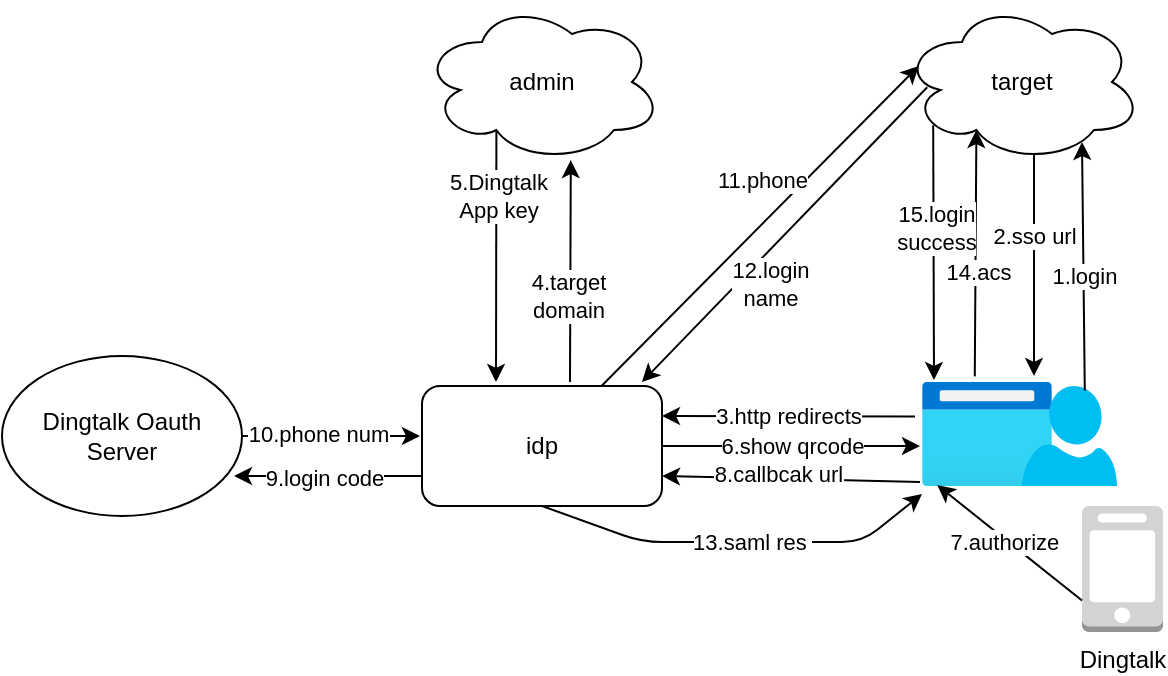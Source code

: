 <mxfile>
    <diagram id="UeHP5iiRzbtNr5ivrMwh" name="第 1 页">
        <mxGraphModel dx="625" dy="324" grid="1" gridSize="10" guides="1" tooltips="1" connect="1" arrows="1" fold="1" page="1" pageScale="1" pageWidth="827" pageHeight="1169" math="0" shadow="0">
            <root>
                <mxCell id="0"/>
                <mxCell id="1" parent="0"/>
                <mxCell id="5" value="Dingtalk" style="outlineConnect=0;dashed=0;verticalLabelPosition=bottom;verticalAlign=top;align=center;html=1;shape=mxgraph.aws3.mobile_client;fillColor=#D2D3D3;gradientColor=none;" parent="1" vertex="1">
                    <mxGeometry x="570" y="282" width="40.5" height="63" as="geometry"/>
                </mxCell>
                <mxCell id="6" value="idp" style="rounded=1;whiteSpace=wrap;html=1;" parent="1" vertex="1">
                    <mxGeometry x="240" y="222" width="120" height="60" as="geometry"/>
                </mxCell>
                <mxCell id="7" value="" style="aspect=fixed;html=1;points=[];align=center;image;fontSize=12;image=img/lib/azure2/general/Browser.svg;" parent="1" vertex="1">
                    <mxGeometry x="490" y="220" width="65" height="52" as="geometry"/>
                </mxCell>
                <mxCell id="9" value="" style="verticalLabelPosition=bottom;html=1;verticalAlign=top;align=center;strokeColor=none;fillColor=#00BEF2;shape=mxgraph.azure.user;" parent="1" vertex="1">
                    <mxGeometry x="540" y="222" width="47.5" height="50" as="geometry"/>
                </mxCell>
                <mxCell id="10" value="target" style="ellipse;shape=cloud;whiteSpace=wrap;html=1;" parent="1" vertex="1">
                    <mxGeometry x="480" y="30" width="120" height="80" as="geometry"/>
                </mxCell>
                <mxCell id="11" value="admin" style="ellipse;shape=cloud;whiteSpace=wrap;html=1;" parent="1" vertex="1">
                    <mxGeometry x="240" y="30" width="120" height="80" as="geometry"/>
                </mxCell>
                <mxCell id="12" value="" style="endArrow=classic;html=1;exitX=0.661;exitY=0.044;exitDx=0;exitDy=0;exitPerimeter=0;" parent="1" source="9" edge="1">
                    <mxGeometry width="50" height="50" relative="1" as="geometry">
                        <mxPoint x="570" y="203" as="sourcePoint"/>
                        <mxPoint x="570" y="100" as="targetPoint"/>
                    </mxGeometry>
                </mxCell>
                <mxCell id="51" value="1.login" style="edgeLabel;html=1;align=center;verticalAlign=middle;resizable=0;points=[];" parent="12" vertex="1" connectable="0">
                    <mxGeometry x="-0.072" relative="1" as="geometry">
                        <mxPoint as="offset"/>
                    </mxGeometry>
                </mxCell>
                <mxCell id="13" value="" style="endArrow=classic;html=1;exitX=0.55;exitY=0.95;exitDx=0;exitDy=0;exitPerimeter=0;" parent="1" source="10" edge="1">
                    <mxGeometry width="50" height="50" relative="1" as="geometry">
                        <mxPoint x="520" y="110" as="sourcePoint"/>
                        <mxPoint x="546" y="217" as="targetPoint"/>
                    </mxGeometry>
                </mxCell>
                <mxCell id="43" value="2.sso url" style="edgeLabel;html=1;align=center;verticalAlign=middle;resizable=0;points=[];" parent="13" vertex="1" connectable="0">
                    <mxGeometry x="-0.273" relative="1" as="geometry">
                        <mxPoint as="offset"/>
                    </mxGeometry>
                </mxCell>
                <mxCell id="14" value="3.http redirects" style="endArrow=classic;html=1;exitX=-0.054;exitY=0.332;exitDx=0;exitDy=0;exitPerimeter=0;entryX=1;entryY=0.25;entryDx=0;entryDy=0;" parent="1" source="7" target="6" edge="1">
                    <mxGeometry width="50" height="50" relative="1" as="geometry">
                        <mxPoint x="330" y="240" as="sourcePoint"/>
                        <mxPoint x="380" y="190" as="targetPoint"/>
                    </mxGeometry>
                </mxCell>
                <mxCell id="15" value="" style="endArrow=classic;html=1;entryX=0.62;entryY=0.988;entryDx=0;entryDy=0;entryPerimeter=0;" parent="1" target="11" edge="1">
                    <mxGeometry width="50" height="50" relative="1" as="geometry">
                        <mxPoint x="314" y="220" as="sourcePoint"/>
                        <mxPoint x="340" y="105" as="targetPoint"/>
                    </mxGeometry>
                </mxCell>
                <mxCell id="49" value="4.target &lt;br&gt;domain" style="edgeLabel;html=1;align=center;verticalAlign=middle;resizable=0;points=[];" parent="15" vertex="1" connectable="0">
                    <mxGeometry x="-0.22" y="1" relative="1" as="geometry">
                        <mxPoint as="offset"/>
                    </mxGeometry>
                </mxCell>
                <mxCell id="16" value="" style="endArrow=classic;html=1;exitX=0.31;exitY=0.8;exitDx=0;exitDy=0;exitPerimeter=0;" parent="1" source="11" edge="1">
                    <mxGeometry width="50" height="50" relative="1" as="geometry">
                        <mxPoint x="330" y="240" as="sourcePoint"/>
                        <mxPoint x="277" y="220" as="targetPoint"/>
                    </mxGeometry>
                </mxCell>
                <mxCell id="56" value="5.Dingtalk&lt;br&gt;App key" style="edgeLabel;html=1;align=center;verticalAlign=middle;resizable=0;points=[];" parent="16" vertex="1" connectable="0">
                    <mxGeometry x="-0.486" y="1" relative="1" as="geometry">
                        <mxPoint as="offset"/>
                    </mxGeometry>
                </mxCell>
                <mxCell id="17" value="6.show qrcode" style="endArrow=classic;html=1;exitX=1;exitY=0.5;exitDx=0;exitDy=0;" parent="1" source="6" edge="1">
                    <mxGeometry width="50" height="50" relative="1" as="geometry">
                        <mxPoint x="330" y="270" as="sourcePoint"/>
                        <mxPoint x="489" y="252" as="targetPoint"/>
                    </mxGeometry>
                </mxCell>
                <mxCell id="20" value="7.authorize&amp;nbsp;&amp;nbsp;" style="endArrow=classic;html=1;exitX=0;exitY=0.75;exitDx=0;exitDy=0;exitPerimeter=0;entryX=0.117;entryY=0.991;entryDx=0;entryDy=0;entryPerimeter=0;" parent="1" source="5" target="7" edge="1">
                    <mxGeometry width="50" height="50" relative="1" as="geometry">
                        <mxPoint x="330" y="240" as="sourcePoint"/>
                        <mxPoint x="380" y="190" as="targetPoint"/>
                    </mxGeometry>
                </mxCell>
                <mxCell id="22" value="Dingtalk Oauth Server" style="ellipse;whiteSpace=wrap;html=1;" parent="1" vertex="1">
                    <mxGeometry x="30" y="207" width="120" height="80" as="geometry"/>
                </mxCell>
                <mxCell id="23" value="" style="endArrow=classic;html=1;exitX=0;exitY=0.75;exitDx=0;exitDy=0;" parent="1" source="6" edge="1">
                    <mxGeometry width="50" height="50" relative="1" as="geometry">
                        <mxPoint x="240" y="235" as="sourcePoint"/>
                        <mxPoint x="146" y="267" as="targetPoint"/>
                    </mxGeometry>
                </mxCell>
                <mxCell id="50" value="9.login code" style="edgeLabel;html=1;align=center;verticalAlign=middle;resizable=0;points=[];" parent="23" vertex="1" connectable="0">
                    <mxGeometry x="0.045" y="1" relative="1" as="geometry">
                        <mxPoint as="offset"/>
                    </mxGeometry>
                </mxCell>
                <mxCell id="27" value="" style="endArrow=classic;html=1;exitX=1;exitY=0.5;exitDx=0;exitDy=0;" parent="1" source="22" edge="1">
                    <mxGeometry width="50" height="50" relative="1" as="geometry">
                        <mxPoint x="150" y="259" as="sourcePoint"/>
                        <mxPoint x="239" y="247" as="targetPoint"/>
                    </mxGeometry>
                </mxCell>
                <mxCell id="28" value="10.phone num" style="edgeLabel;html=1;align=center;verticalAlign=middle;resizable=0;points=[];" parent="27" vertex="1" connectable="0">
                    <mxGeometry x="-0.141" y="1" relative="1" as="geometry">
                        <mxPoint as="offset"/>
                    </mxGeometry>
                </mxCell>
                <mxCell id="36" value="" style="endArrow=classic;html=1;entryX=0.07;entryY=0.4;entryDx=0;entryDy=0;entryPerimeter=0;" parent="1" source="6" target="10" edge="1">
                    <mxGeometry width="50" height="50" relative="1" as="geometry">
                        <mxPoint x="340" y="220" as="sourcePoint"/>
                        <mxPoint x="350" y="190" as="targetPoint"/>
                    </mxGeometry>
                </mxCell>
                <mxCell id="55" value="11.phone" style="edgeLabel;html=1;align=center;verticalAlign=middle;resizable=0;points=[];" parent="36" vertex="1" connectable="0">
                    <mxGeometry x="0.292" relative="1" as="geometry">
                        <mxPoint x="-22" as="offset"/>
                    </mxGeometry>
                </mxCell>
                <mxCell id="38" value="" style="endArrow=classic;html=1;exitX=0.105;exitY=0.533;exitDx=0;exitDy=0;exitPerimeter=0;" parent="1" source="10" edge="1">
                    <mxGeometry width="50" height="50" relative="1" as="geometry">
                        <mxPoint x="300" y="240" as="sourcePoint"/>
                        <mxPoint x="350" y="220" as="targetPoint"/>
                    </mxGeometry>
                </mxCell>
                <mxCell id="48" value="12.login&lt;br&gt;name" style="edgeLabel;html=1;align=center;verticalAlign=middle;resizable=0;points=[];" parent="38" vertex="1" connectable="0">
                    <mxGeometry x="0.319" y="1" relative="1" as="geometry">
                        <mxPoint x="14" as="offset"/>
                    </mxGeometry>
                </mxCell>
                <mxCell id="40" value="" style="endArrow=classic;html=1;exitX=0.5;exitY=1;exitDx=0;exitDy=0;" parent="1" source="6" edge="1">
                    <mxGeometry width="50" height="50" relative="1" as="geometry">
                        <mxPoint x="300" y="230" as="sourcePoint"/>
                        <mxPoint x="490" y="276" as="targetPoint"/>
                        <Array as="points">
                            <mxPoint x="350" y="300"/>
                            <mxPoint x="460" y="300"/>
                        </Array>
                    </mxGeometry>
                </mxCell>
                <mxCell id="41" value="13.saml res&amp;nbsp;" style="edgeLabel;html=1;align=center;verticalAlign=middle;resizable=0;points=[];" parent="40" vertex="1" connectable="0">
                    <mxGeometry x="-0.332" relative="1" as="geometry">
                        <mxPoint x="40" as="offset"/>
                    </mxGeometry>
                </mxCell>
                <mxCell id="44" value="" style="endArrow=classic;html=1;entryX=0.31;entryY=0.8;entryDx=0;entryDy=0;entryPerimeter=0;exitX=0.406;exitY=-0.054;exitDx=0;exitDy=0;exitPerimeter=0;" parent="1" source="7" target="10" edge="1">
                    <mxGeometry width="50" height="50" relative="1" as="geometry">
                        <mxPoint x="517" y="210" as="sourcePoint"/>
                        <mxPoint x="350" y="180" as="targetPoint"/>
                    </mxGeometry>
                </mxCell>
                <mxCell id="45" value="14.acs" style="edgeLabel;html=1;align=center;verticalAlign=middle;resizable=0;points=[];" parent="44" vertex="1" connectable="0">
                    <mxGeometry x="-0.156" y="-1" relative="1" as="geometry">
                        <mxPoint as="offset"/>
                    </mxGeometry>
                </mxCell>
                <mxCell id="46" value="" style="endArrow=classic;html=1;exitX=0.13;exitY=0.77;exitDx=0;exitDy=0;exitPerimeter=0;" parent="1" source="10" edge="1">
                    <mxGeometry width="50" height="50" relative="1" as="geometry">
                        <mxPoint x="496" y="100" as="sourcePoint"/>
                        <mxPoint x="496" y="219" as="targetPoint"/>
                    </mxGeometry>
                </mxCell>
                <mxCell id="47" value="15.login&lt;br&gt;success" style="edgeLabel;html=1;align=center;verticalAlign=middle;resizable=0;points=[];" parent="46" vertex="1" connectable="0">
                    <mxGeometry x="-0.19" y="1" relative="1" as="geometry">
                        <mxPoint as="offset"/>
                    </mxGeometry>
                </mxCell>
                <mxCell id="57" value="" style="endArrow=classic;html=1;entryX=1;entryY=0.75;entryDx=0;entryDy=0;" parent="1" target="6" edge="1">
                    <mxGeometry width="50" height="50" relative="1" as="geometry">
                        <mxPoint x="489" y="270" as="sourcePoint"/>
                        <mxPoint x="363" y="274" as="targetPoint"/>
                    </mxGeometry>
                </mxCell>
                <mxCell id="58" value="8.callbcak url" style="edgeLabel;html=1;align=center;verticalAlign=middle;resizable=0;points=[];" parent="57" vertex="1" connectable="0">
                    <mxGeometry x="0.191" relative="1" as="geometry">
                        <mxPoint x="6" y="-2" as="offset"/>
                    </mxGeometry>
                </mxCell>
            </root>
        </mxGraphModel>
    </diagram>
    <diagram id="oiAxhKVIcOJLDFh5VKDG" name="第 2 页">
        <mxGraphModel dx="625" dy="324" grid="1" gridSize="10" guides="1" tooltips="1" connect="1" arrows="1" fold="1" page="1" pageScale="1" pageWidth="827" pageHeight="1169" math="0" shadow="0">
            <root>
                <mxCell id="34KWvbuIYMuc43gUumHH-0"/>
                <mxCell id="34KWvbuIYMuc43gUumHH-1" parent="34KWvbuIYMuc43gUumHH-0"/>
                <mxCell id="34KWvbuIYMuc43gUumHH-3" value="Dingtalk mini app" style="outlineConnect=0;dashed=0;verticalLabelPosition=bottom;verticalAlign=top;align=center;html=1;shape=mxgraph.aws3.mobile_client;fillColor=#D2D3D3;gradientColor=none;" parent="34KWvbuIYMuc43gUumHH-1" vertex="1">
                    <mxGeometry x="240" y="320" width="40.5" height="63" as="geometry"/>
                </mxCell>
                <mxCell id="34KWvbuIYMuc43gUumHH-4" value="server" style="rounded=1;whiteSpace=wrap;html=1;" parent="34KWvbuIYMuc43gUumHH-1" vertex="1">
                    <mxGeometry x="200.25" y="140" width="120" height="60" as="geometry"/>
                </mxCell>
                <mxCell id="34KWvbuIYMuc43gUumHH-6" value="Dingtalk Server" style="rounded=1;whiteSpace=wrap;html=1;" parent="34KWvbuIYMuc43gUumHH-1" vertex="1">
                    <mxGeometry x="10" y="140" width="120" height="60" as="geometry"/>
                </mxCell>
                <mxCell id="0p8VEjAjzrCLugpagfs--0" value="kintone" style="ellipse;shape=cloud;whiteSpace=wrap;html=1;" parent="34KWvbuIYMuc43gUumHH-1" vertex="1">
                    <mxGeometry x="400" y="130" width="120" height="80" as="geometry"/>
                </mxCell>
                <mxCell id="0p8VEjAjzrCLugpagfs--1" value="" style="endArrow=classic;html=1;exitX=0.75;exitY=0;exitDx=0;exitDy=0;exitPerimeter=0;entryX=0.908;entryY=1.019;entryDx=0;entryDy=0;entryPerimeter=0;" parent="34KWvbuIYMuc43gUumHH-1" source="34KWvbuIYMuc43gUumHH-3" target="34KWvbuIYMuc43gUumHH-4" edge="1">
                    <mxGeometry width="50" height="50" relative="1" as="geometry">
                        <mxPoint x="300" y="190" as="sourcePoint"/>
                        <mxPoint x="350" y="140" as="targetPoint"/>
                    </mxGeometry>
                </mxCell>
                <mxCell id="0p8VEjAjzrCLugpagfs--2" value="1.home" style="edgeLabel;html=1;align=center;verticalAlign=middle;resizable=0;points=[];" parent="0p8VEjAjzrCLugpagfs--1" vertex="1" connectable="0">
                    <mxGeometry x="0.012" y="-1" relative="1" as="geometry">
                        <mxPoint as="offset"/>
                    </mxGeometry>
                </mxCell>
                <mxCell id="0p8VEjAjzrCLugpagfs--3" value="2.303" style="endArrow=classic;html=1;exitX=1;exitY=0.25;exitDx=0;exitDy=0;entryX=0.127;entryY=0.308;entryDx=0;entryDy=0;entryPerimeter=0;" parent="34KWvbuIYMuc43gUumHH-1" source="34KWvbuIYMuc43gUumHH-4" target="0p8VEjAjzrCLugpagfs--0" edge="1">
                    <mxGeometry width="50" height="50" relative="1" as="geometry">
                        <mxPoint x="300" y="190" as="sourcePoint"/>
                        <mxPoint x="410" y="185" as="targetPoint"/>
                    </mxGeometry>
                </mxCell>
                <mxCell id="0p8VEjAjzrCLugpagfs--4" value="" style="endArrow=classic;html=1;exitX=0.16;exitY=0.55;exitDx=0;exitDy=0;exitPerimeter=0;entryX=0.98;entryY=0.02;entryDx=0;entryDy=0;entryPerimeter=0;" parent="34KWvbuIYMuc43gUumHH-1" source="0p8VEjAjzrCLugpagfs--0" target="34KWvbuIYMuc43gUumHH-3" edge="1">
                    <mxGeometry width="50" height="50" relative="1" as="geometry">
                        <mxPoint x="300" y="190" as="sourcePoint"/>
                        <mxPoint x="320" y="94" as="targetPoint"/>
                    </mxGeometry>
                </mxCell>
                <mxCell id="krBA6IDkUmny7_4n3WGN-2" value="3.SSO" style="edgeLabel;html=1;align=center;verticalAlign=middle;resizable=0;points=[];" parent="0p8VEjAjzrCLugpagfs--4" vertex="1" connectable="0">
                    <mxGeometry x="-0.189" y="1" relative="1" as="geometry">
                        <mxPoint as="offset"/>
                    </mxGeometry>
                </mxCell>
                <mxCell id="krBA6IDkUmny7_4n3WGN-0" value="admin" style="ellipse;shape=cloud;whiteSpace=wrap;html=1;" parent="34KWvbuIYMuc43gUumHH-1" vertex="1">
                    <mxGeometry x="200.25" width="120" height="80" as="geometry"/>
                </mxCell>
                <mxCell id="krBA6IDkUmny7_4n3WGN-1" value="" style="endArrow=classic;html=1;exitX=0.5;exitY=0;exitDx=0;exitDy=0;exitPerimeter=0;entryX=0.5;entryY=1;entryDx=0;entryDy=0;" parent="34KWvbuIYMuc43gUumHH-1" source="34KWvbuIYMuc43gUumHH-3" target="34KWvbuIYMuc43gUumHH-4" edge="1">
                    <mxGeometry width="50" height="50" relative="1" as="geometry">
                        <mxPoint x="230" y="340" as="sourcePoint"/>
                        <mxPoint x="260" y="210" as="targetPoint"/>
                    </mxGeometry>
                </mxCell>
                <mxCell id="krBA6IDkUmny7_4n3WGN-3" value="4.&amp;nbsp;redirects" style="edgeLabel;html=1;align=center;verticalAlign=middle;resizable=0;points=[];" parent="krBA6IDkUmny7_4n3WGN-1" vertex="1" connectable="0">
                    <mxGeometry x="0.42" y="-1" relative="1" as="geometry">
                        <mxPoint as="offset"/>
                    </mxGeometry>
                </mxCell>
                <mxCell id="Hpz1qnNcYjUbYCMKn-Zc-0" value="" style="endArrow=classic;html=1;exitX=0.25;exitY=0;exitDx=0;exitDy=0;entryX=0.25;entryY=0.875;entryDx=0;entryDy=0;entryPerimeter=0;" parent="34KWvbuIYMuc43gUumHH-1" source="34KWvbuIYMuc43gUumHH-4" target="krBA6IDkUmny7_4n3WGN-0" edge="1">
                    <mxGeometry width="50" height="50" relative="1" as="geometry">
                        <mxPoint x="300" y="200" as="sourcePoint"/>
                        <mxPoint x="350" y="150" as="targetPoint"/>
                    </mxGeometry>
                </mxCell>
                <mxCell id="Hpz1qnNcYjUbYCMKn-Zc-1" value="5.domain" style="edgeLabel;html=1;align=center;verticalAlign=middle;resizable=0;points=[];" parent="Hpz1qnNcYjUbYCMKn-Zc-0" vertex="1" connectable="0">
                    <mxGeometry x="0.186" relative="1" as="geometry">
                        <mxPoint as="offset"/>
                    </mxGeometry>
                </mxCell>
                <mxCell id="Hpz1qnNcYjUbYCMKn-Zc-2" value="" style="endArrow=classic;html=1;exitX=0;exitY=0.5;exitDx=0;exitDy=0;exitPerimeter=0;" parent="34KWvbuIYMuc43gUumHH-1" source="34KWvbuIYMuc43gUumHH-3" edge="1">
                    <mxGeometry width="50" height="50" relative="1" as="geometry">
                        <mxPoint x="300" y="200" as="sourcePoint"/>
                        <mxPoint x="200" y="200" as="targetPoint"/>
                        <Array as="points">
                            <mxPoint x="170" y="300"/>
                        </Array>
                    </mxGeometry>
                </mxCell>
                <mxCell id="Hpz1qnNcYjUbYCMKn-Zc-6" value="8.code" style="edgeLabel;html=1;align=center;verticalAlign=middle;resizable=0;points=[];" parent="Hpz1qnNcYjUbYCMKn-Zc-2" vertex="1" connectable="0">
                    <mxGeometry x="0.246" y="1" relative="1" as="geometry">
                        <mxPoint as="offset"/>
                    </mxGeometry>
                </mxCell>
                <mxCell id="Hpz1qnNcYjUbYCMKn-Zc-3" value="" style="endArrow=classic;html=1;exitX=0.631;exitY=0.935;exitDx=0;exitDy=0;exitPerimeter=0;entryX=0.631;entryY=-0.004;entryDx=0;entryDy=0;entryPerimeter=0;" parent="34KWvbuIYMuc43gUumHH-1" source="krBA6IDkUmny7_4n3WGN-0" target="34KWvbuIYMuc43gUumHH-4" edge="1">
                    <mxGeometry width="50" height="50" relative="1" as="geometry">
                        <mxPoint x="320" y="120" as="sourcePoint"/>
                        <mxPoint x="276" y="130" as="targetPoint"/>
                    </mxGeometry>
                </mxCell>
                <mxCell id="Hpz1qnNcYjUbYCMKn-Zc-4" value="6.setting" style="edgeLabel;html=1;align=center;verticalAlign=middle;resizable=0;points=[];" parent="Hpz1qnNcYjUbYCMKn-Zc-3" vertex="1" connectable="0">
                    <mxGeometry x="0.046" y="2" relative="1" as="geometry">
                        <mxPoint as="offset"/>
                    </mxGeometry>
                </mxCell>
                <mxCell id="Hpz1qnNcYjUbYCMKn-Zc-5" value="7.loading" style="endArrow=classic;html=1;entryX=0.25;entryY=0;entryDx=0;entryDy=0;entryPerimeter=0;exitX=0.139;exitY=1.043;exitDx=0;exitDy=0;exitPerimeter=0;" parent="34KWvbuIYMuc43gUumHH-1" source="34KWvbuIYMuc43gUumHH-4" target="34KWvbuIYMuc43gUumHH-3" edge="1">
                    <mxGeometry width="50" height="50" relative="1" as="geometry">
                        <mxPoint x="300" y="240" as="sourcePoint"/>
                        <mxPoint x="350" y="190" as="targetPoint"/>
                    </mxGeometry>
                </mxCell>
                <mxCell id="Hpz1qnNcYjUbYCMKn-Zc-7" value="" style="endArrow=classic;html=1;entryX=1;entryY=0.75;entryDx=0;entryDy=0;" parent="34KWvbuIYMuc43gUumHH-1" target="34KWvbuIYMuc43gUumHH-6" edge="1">
                    <mxGeometry width="50" height="50" relative="1" as="geometry">
                        <mxPoint x="200" y="185" as="sourcePoint"/>
                        <mxPoint x="350" y="220" as="targetPoint"/>
                    </mxGeometry>
                </mxCell>
                <mxCell id="Hpz1qnNcYjUbYCMKn-Zc-8" value="9.code" style="edgeLabel;html=1;align=center;verticalAlign=middle;resizable=0;points=[];" parent="Hpz1qnNcYjUbYCMKn-Zc-7" vertex="1" connectable="0">
                    <mxGeometry x="0.03" y="-1" relative="1" as="geometry">
                        <mxPoint as="offset"/>
                    </mxGeometry>
                </mxCell>
                <mxCell id="Hpz1qnNcYjUbYCMKn-Zc-9" value="" style="endArrow=classic;html=1;entryX=-0.011;entryY=0.378;entryDx=0;entryDy=0;entryPerimeter=0;" parent="34KWvbuIYMuc43gUumHH-1" target="34KWvbuIYMuc43gUumHH-4" edge="1">
                    <mxGeometry width="50" height="50" relative="1" as="geometry">
                        <mxPoint x="130" y="163" as="sourcePoint"/>
                        <mxPoint x="350" y="220" as="targetPoint"/>
                    </mxGeometry>
                </mxCell>
                <mxCell id="Hpz1qnNcYjUbYCMKn-Zc-10" value="10.phone" style="edgeLabel;html=1;align=center;verticalAlign=middle;resizable=0;points=[];" parent="Hpz1qnNcYjUbYCMKn-Zc-9" vertex="1" connectable="0">
                    <mxGeometry x="-0.073" y="3" relative="1" as="geometry">
                        <mxPoint as="offset"/>
                    </mxGeometry>
                </mxCell>
                <mxCell id="-nlZuvShVwI1zVN7MgDr-0" value="" style="endArrow=classic;html=1;entryX=0.06;entryY=0.493;entryDx=0;entryDy=0;entryPerimeter=0;exitX=1;exitY=0.5;exitDx=0;exitDy=0;" parent="34KWvbuIYMuc43gUumHH-1" source="34KWvbuIYMuc43gUumHH-4" target="0p8VEjAjzrCLugpagfs--0" edge="1">
                    <mxGeometry width="50" height="50" relative="1" as="geometry">
                        <mxPoint x="300" y="240" as="sourcePoint"/>
                        <mxPoint x="350" y="190" as="targetPoint"/>
                    </mxGeometry>
                </mxCell>
                <mxCell id="-nlZuvShVwI1zVN7MgDr-1" value="11.phone" style="edgeLabel;html=1;align=center;verticalAlign=middle;resizable=0;points=[];" parent="-nlZuvShVwI1zVN7MgDr-0" vertex="1" connectable="0">
                    <mxGeometry x="-0.241" relative="1" as="geometry">
                        <mxPoint as="offset"/>
                    </mxGeometry>
                </mxCell>
                <mxCell id="-nlZuvShVwI1zVN7MgDr-2" value="" style="endArrow=classic;html=1;entryX=1;entryY=0.75;entryDx=0;entryDy=0;" parent="34KWvbuIYMuc43gUumHH-1" target="34KWvbuIYMuc43gUumHH-4" edge="1">
                    <mxGeometry width="50" height="50" relative="1" as="geometry">
                        <mxPoint x="410" y="185" as="sourcePoint"/>
                        <mxPoint x="350" y="190" as="targetPoint"/>
                    </mxGeometry>
                </mxCell>
                <mxCell id="-nlZuvShVwI1zVN7MgDr-3" value="12.name" style="edgeLabel;html=1;align=center;verticalAlign=middle;resizable=0;points=[];" vertex="1" connectable="0" parent="-nlZuvShVwI1zVN7MgDr-2">
                    <mxGeometry x="0.131" relative="1" as="geometry">
                        <mxPoint as="offset"/>
                    </mxGeometry>
                </mxCell>
                <mxCell id="-nlZuvShVwI1zVN7MgDr-4" value="" style="endArrow=classic;html=1;entryX=1;entryY=0.5;entryDx=0;entryDy=0;entryPerimeter=0;" edge="1" parent="34KWvbuIYMuc43gUumHH-1" target="34KWvbuIYMuc43gUumHH-3">
                    <mxGeometry width="50" height="50" relative="1" as="geometry">
                        <mxPoint x="310" y="200" as="sourcePoint"/>
                        <mxPoint x="350" y="190" as="targetPoint"/>
                        <Array as="points">
                            <mxPoint x="350" y="300"/>
                        </Array>
                    </mxGeometry>
                </mxCell>
                <mxCell id="-nlZuvShVwI1zVN7MgDr-5" value="13.saml res" style="edgeLabel;html=1;align=center;verticalAlign=middle;resizable=0;points=[];" vertex="1" connectable="0" parent="-nlZuvShVwI1zVN7MgDr-4">
                    <mxGeometry x="-0.042" y="2" relative="1" as="geometry">
                        <mxPoint as="offset"/>
                    </mxGeometry>
                </mxCell>
                <mxCell id="-JPZK_DrRoN00GF2IUvw-0" value="" style="endArrow=classic;html=1;exitX=1;exitY=0.75;exitDx=0;exitDy=0;exitPerimeter=0;entryX=0.619;entryY=0.973;entryDx=0;entryDy=0;entryPerimeter=0;" edge="1" parent="34KWvbuIYMuc43gUumHH-1" source="34KWvbuIYMuc43gUumHH-3" target="0p8VEjAjzrCLugpagfs--0">
                    <mxGeometry width="50" height="50" relative="1" as="geometry">
                        <mxPoint x="300" y="290" as="sourcePoint"/>
                        <mxPoint x="350" y="240" as="targetPoint"/>
                    </mxGeometry>
                </mxCell>
                <mxCell id="-JPZK_DrRoN00GF2IUvw-1" value="14.acs" style="edgeLabel;html=1;align=center;verticalAlign=middle;resizable=0;points=[];" vertex="1" connectable="0" parent="-JPZK_DrRoN00GF2IUvw-0">
                    <mxGeometry x="0.309" relative="1" as="geometry">
                        <mxPoint x="-17" y="-3" as="offset"/>
                    </mxGeometry>
                </mxCell>
                <mxCell id="C4f5Vx1TzxHwHP3Aufm5-0" value="" style="endArrow=classic;html=1;exitX=0.96;exitY=0.7;exitDx=0;exitDy=0;exitPerimeter=0;entryX=0.98;entryY=0.98;entryDx=0;entryDy=0;entryPerimeter=0;" edge="1" parent="34KWvbuIYMuc43gUumHH-1" source="0p8VEjAjzrCLugpagfs--0" target="34KWvbuIYMuc43gUumHH-3">
                    <mxGeometry width="50" height="50" relative="1" as="geometry">
                        <mxPoint x="300" y="290" as="sourcePoint"/>
                        <mxPoint x="350" y="240" as="targetPoint"/>
                    </mxGeometry>
                </mxCell>
                <mxCell id="C4f5Vx1TzxHwHP3Aufm5-1" value="15.portal" style="edgeLabel;html=1;align=center;verticalAlign=middle;resizable=0;points=[];" vertex="1" connectable="0" parent="C4f5Vx1TzxHwHP3Aufm5-0">
                    <mxGeometry x="0.124" y="2" relative="1" as="geometry">
                        <mxPoint x="30" as="offset"/>
                    </mxGeometry>
                </mxCell>
            </root>
        </mxGraphModel>
    </diagram>
</mxfile>